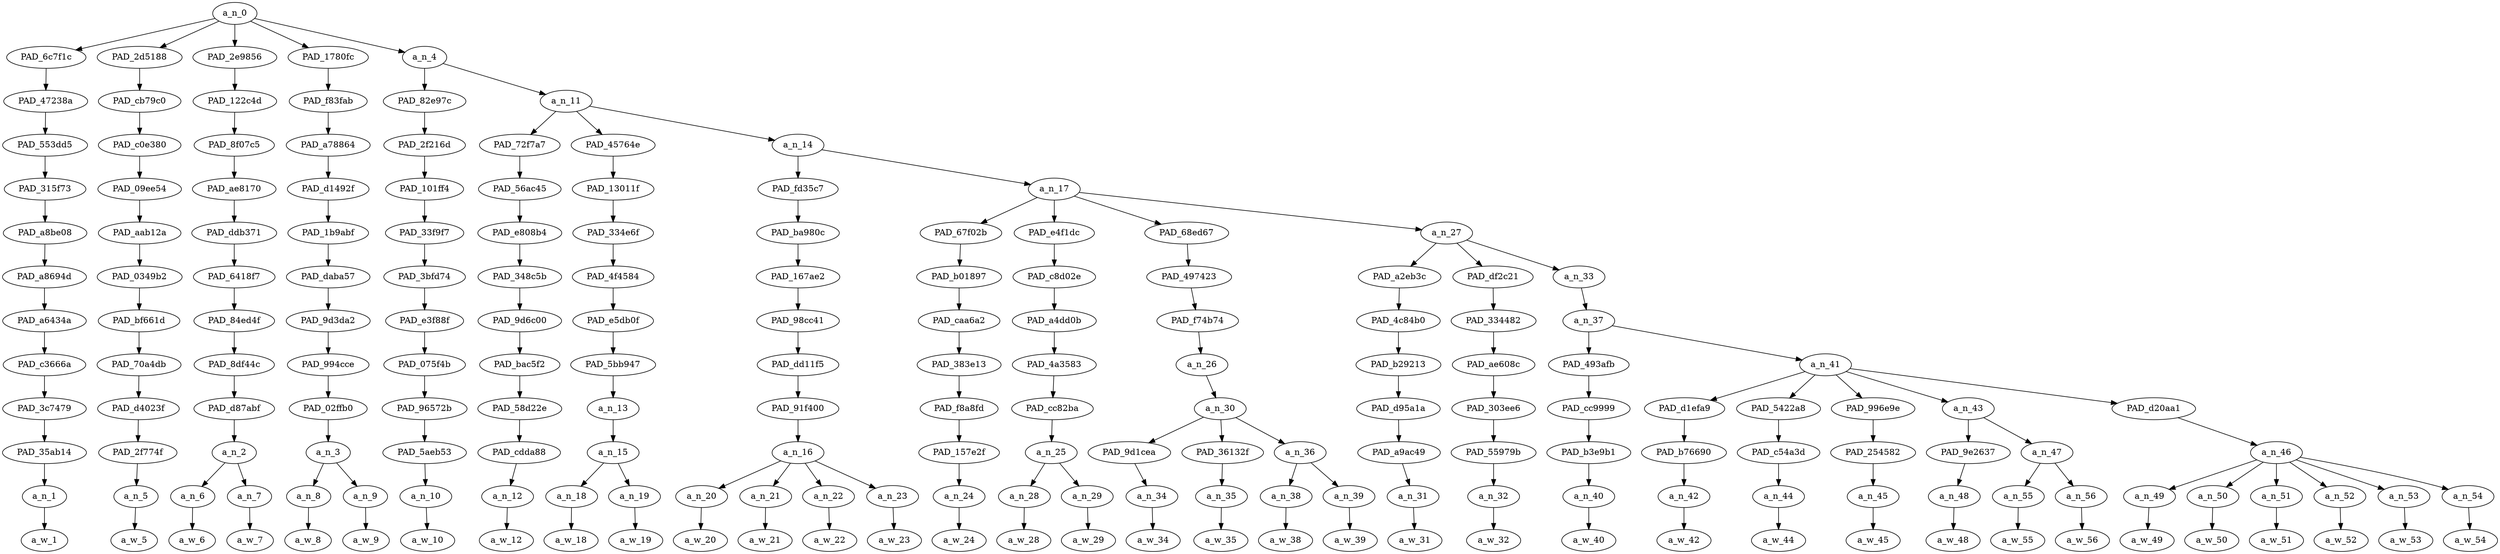 strict digraph "" {
	a_n_0	[div_dir=1,
		index=0,
		level=12,
		pos="9.40204861111111,12!",
		text_span="[0, 1, 2, 3, 4, 5, 6, 7, 8, 9, 10, 11, 12, 13, 14, 15, 16, 17, 18, 19, 20, 21, 22, 23, 24, 25, 26, 27, 28, 29, 30, 31, 32, 33, 34, \
35]",
		value=0.99999998];
	PAD_6c7f1c	[div_dir=1,
		index=0,
		level=11,
		pos="0.0,11!",
		text_span="[0]",
		value=0.08091267];
	a_n_0 -> PAD_6c7f1c;
	PAD_2d5188	[div_dir=1,
		index=4,
		level=11,
		pos="35.0,11!",
		text_span="[35]",
		value=0.03043299];
	a_n_0 -> PAD_2d5188;
	PAD_2e9856	[div_dir=1,
		index=1,
		level=11,
		pos="1.5,11!",
		text_span="[1, 2]",
		value=0.02657218];
	a_n_0 -> PAD_2e9856;
	PAD_1780fc	[div_dir=1,
		index=2,
		level=11,
		pos="3.5,11!",
		text_span="[3, 4]",
		value=0.07009053];
	a_n_0 -> PAD_1780fc;
	a_n_4	[div_dir=1,
		index=3,
		level=11,
		pos="7.010243055555556,11!",
		text_span="[5, 6, 7, 8, 9, 10, 11, 12, 13, 14, 15, 16, 17, 18, 19, 20, 21, 22, 23, 24, 25, 26, 27, 28, 29, 30, 31, 32, 33, 34]",
		value=0.79143053];
	a_n_0 -> a_n_4;
	PAD_47238a	[div_dir=1,
		index=0,
		level=10,
		pos="0.0,10!",
		text_span="[0]",
		value=0.08091267];
	PAD_6c7f1c -> PAD_47238a;
	PAD_553dd5	[div_dir=1,
		index=0,
		level=9,
		pos="0.0,9!",
		text_span="[0]",
		value=0.08091267];
	PAD_47238a -> PAD_553dd5;
	PAD_315f73	[div_dir=1,
		index=0,
		level=8,
		pos="0.0,8!",
		text_span="[0]",
		value=0.08091267];
	PAD_553dd5 -> PAD_315f73;
	PAD_a8be08	[div_dir=1,
		index=0,
		level=7,
		pos="0.0,7!",
		text_span="[0]",
		value=0.08091267];
	PAD_315f73 -> PAD_a8be08;
	PAD_a8694d	[div_dir=1,
		index=0,
		level=6,
		pos="0.0,6!",
		text_span="[0]",
		value=0.08091267];
	PAD_a8be08 -> PAD_a8694d;
	PAD_a6434a	[div_dir=1,
		index=0,
		level=5,
		pos="0.0,5!",
		text_span="[0]",
		value=0.08091267];
	PAD_a8694d -> PAD_a6434a;
	PAD_c3666a	[div_dir=1,
		index=0,
		level=4,
		pos="0.0,4!",
		text_span="[0]",
		value=0.08091267];
	PAD_a6434a -> PAD_c3666a;
	PAD_3c7479	[div_dir=1,
		index=0,
		level=3,
		pos="0.0,3!",
		text_span="[0]",
		value=0.08091267];
	PAD_c3666a -> PAD_3c7479;
	PAD_35ab14	[div_dir=1,
		index=0,
		level=2,
		pos="0.0,2!",
		text_span="[0]",
		value=0.08091267];
	PAD_3c7479 -> PAD_35ab14;
	a_n_1	[div_dir=1,
		index=0,
		level=1,
		pos="0.0,1!",
		text_span="[0]",
		value=0.08091267];
	PAD_35ab14 -> a_n_1;
	a_w_1	[div_dir=0,
		index=0,
		level=0,
		pos="0,0!",
		text_span="[0]",
		value=fanbloodytastic];
	a_n_1 -> a_w_1;
	PAD_cb79c0	[div_dir=1,
		index=5,
		level=10,
		pos="35.0,10!",
		text_span="[35]",
		value=0.03043299];
	PAD_2d5188 -> PAD_cb79c0;
	PAD_c0e380	[div_dir=1,
		index=7,
		level=9,
		pos="35.0,9!",
		text_span="[35]",
		value=0.03043299];
	PAD_cb79c0 -> PAD_c0e380;
	PAD_09ee54	[div_dir=1,
		index=8,
		level=8,
		pos="35.0,8!",
		text_span="[35]",
		value=0.03043299];
	PAD_c0e380 -> PAD_09ee54;
	PAD_aab12a	[div_dir=1,
		index=11,
		level=7,
		pos="35.0,7!",
		text_span="[35]",
		value=0.03043299];
	PAD_09ee54 -> PAD_aab12a;
	PAD_0349b2	[div_dir=1,
		index=13,
		level=6,
		pos="35.0,6!",
		text_span="[35]",
		value=0.03043299];
	PAD_aab12a -> PAD_0349b2;
	PAD_bf661d	[div_dir=1,
		index=13,
		level=5,
		pos="35.0,5!",
		text_span="[35]",
		value=0.03043299];
	PAD_0349b2 -> PAD_bf661d;
	PAD_70a4db	[div_dir=1,
		index=14,
		level=4,
		pos="35.0,4!",
		text_span="[35]",
		value=0.03043299];
	PAD_bf661d -> PAD_70a4db;
	PAD_d4023f	[div_dir=1,
		index=18,
		level=3,
		pos="35.0,3!",
		text_span="[35]",
		value=0.03043299];
	PAD_70a4db -> PAD_d4023f;
	PAD_2f774f	[div_dir=1,
		index=21,
		level=2,
		pos="35.0,2!",
		text_span="[35]",
		value=0.03043299];
	PAD_d4023f -> PAD_2f774f;
	a_n_5	[div_dir=1,
		index=35,
		level=1,
		pos="35.0,1!",
		text_span="[35]",
		value=0.03043299];
	PAD_2f774f -> a_n_5;
	a_w_5	[div_dir=0,
		index=35,
		level=0,
		pos="35,0!",
		text_span="[35]",
		value=👏3];
	a_n_5 -> a_w_5;
	PAD_122c4d	[div_dir=1,
		index=1,
		level=10,
		pos="1.5,10!",
		text_span="[1, 2]",
		value=0.02657218];
	PAD_2e9856 -> PAD_122c4d;
	PAD_8f07c5	[div_dir=1,
		index=1,
		level=9,
		pos="1.5,9!",
		text_span="[1, 2]",
		value=0.02657218];
	PAD_122c4d -> PAD_8f07c5;
	PAD_ae8170	[div_dir=1,
		index=1,
		level=8,
		pos="1.5,8!",
		text_span="[1, 2]",
		value=0.02657218];
	PAD_8f07c5 -> PAD_ae8170;
	PAD_ddb371	[div_dir=1,
		index=1,
		level=7,
		pos="1.5,7!",
		text_span="[1, 2]",
		value=0.02657218];
	PAD_ae8170 -> PAD_ddb371;
	PAD_6418f7	[div_dir=1,
		index=1,
		level=6,
		pos="1.5,6!",
		text_span="[1, 2]",
		value=0.02657218];
	PAD_ddb371 -> PAD_6418f7;
	PAD_84ed4f	[div_dir=1,
		index=1,
		level=5,
		pos="1.5,5!",
		text_span="[1, 2]",
		value=0.02657218];
	PAD_6418f7 -> PAD_84ed4f;
	PAD_8df44c	[div_dir=1,
		index=1,
		level=4,
		pos="1.5,4!",
		text_span="[1, 2]",
		value=0.02657218];
	PAD_84ed4f -> PAD_8df44c;
	PAD_d87abf	[div_dir=1,
		index=1,
		level=3,
		pos="1.5,3!",
		text_span="[1, 2]",
		value=0.02657218];
	PAD_8df44c -> PAD_d87abf;
	a_n_2	[div_dir=1,
		index=1,
		level=2,
		pos="1.5,2!",
		text_span="[1, 2]",
		value=0.02657218];
	PAD_d87abf -> a_n_2;
	a_n_6	[div_dir=1,
		index=1,
		level=1,
		pos="1.0,1!",
		text_span="[1]",
		value=0.01274540];
	a_n_2 -> a_n_6;
	a_n_7	[div_dir=1,
		index=2,
		level=1,
		pos="2.0,1!",
		text_span="[2]",
		value=0.01379754];
	a_n_2 -> a_n_7;
	a_w_6	[div_dir=0,
		index=1,
		level=0,
		pos="1,0!",
		text_span="[1]",
		value=by];
	a_n_6 -> a_w_6;
	a_w_7	[div_dir=0,
		index=2,
		level=0,
		pos="2,0!",
		text_span="[2]",
		value=time];
	a_n_7 -> a_w_7;
	PAD_f83fab	[div_dir=1,
		index=2,
		level=10,
		pos="3.5,10!",
		text_span="[3, 4]",
		value=0.07009053];
	PAD_1780fc -> PAD_f83fab;
	PAD_a78864	[div_dir=1,
		index=2,
		level=9,
		pos="3.5,9!",
		text_span="[3, 4]",
		value=0.07009053];
	PAD_f83fab -> PAD_a78864;
	PAD_d1492f	[div_dir=1,
		index=2,
		level=8,
		pos="3.5,8!",
		text_span="[3, 4]",
		value=0.07009053];
	PAD_a78864 -> PAD_d1492f;
	PAD_1b9abf	[div_dir=1,
		index=2,
		level=7,
		pos="3.5,7!",
		text_span="[3, 4]",
		value=0.07009053];
	PAD_d1492f -> PAD_1b9abf;
	PAD_daba57	[div_dir=1,
		index=2,
		level=6,
		pos="3.5,6!",
		text_span="[3, 4]",
		value=0.07009053];
	PAD_1b9abf -> PAD_daba57;
	PAD_9d3da2	[div_dir=1,
		index=2,
		level=5,
		pos="3.5,5!",
		text_span="[3, 4]",
		value=0.07009053];
	PAD_daba57 -> PAD_9d3da2;
	PAD_994cce	[div_dir=1,
		index=2,
		level=4,
		pos="3.5,4!",
		text_span="[3, 4]",
		value=0.07009053];
	PAD_9d3da2 -> PAD_994cce;
	PAD_02ffb0	[div_dir=1,
		index=2,
		level=3,
		pos="3.5,3!",
		text_span="[3, 4]",
		value=0.07009053];
	PAD_994cce -> PAD_02ffb0;
	a_n_3	[div_dir=1,
		index=2,
		level=2,
		pos="3.5,2!",
		text_span="[3, 4]",
		value=0.07009053];
	PAD_02ffb0 -> a_n_3;
	a_n_8	[div_dir=1,
		index=3,
		level=1,
		pos="3.0,1!",
		text_span="[3]",
		value=0.01645139];
	a_n_3 -> a_n_8;
	a_n_9	[div_dir=1,
		index=4,
		level=1,
		pos="4.0,1!",
		text_span="[4]",
		value=0.05349480];
	a_n_3 -> a_n_9;
	a_w_8	[div_dir=0,
		index=3,
		level=0,
		pos="3,0!",
		text_span="[3]",
		value=these];
	a_n_8 -> a_w_8;
	a_w_9	[div_dir=0,
		index=4,
		level=0,
		pos="4,0!",
		text_span="[4]",
		value=leeches];
	a_n_9 -> a_w_9;
	PAD_82e97c	[div_dir=-1,
		index=3,
		level=10,
		pos="5.0,10!",
		text_span="[5]",
		value=0.01508987];
	a_n_4 -> PAD_82e97c;
	a_n_11	[div_dir=1,
		index=4,
		level=10,
		pos="9.020486111111111,10!",
		text_span="[6, 7, 8, 9, 10, 11, 12, 13, 14, 15, 16, 17, 18, 19, 20, 21, 22, 23, 24, 25, 26, 27, 28, 29, 30, 31, 32, 33, 34]",
		value=0.77582791];
	a_n_4 -> a_n_11;
	PAD_2f216d	[div_dir=-1,
		index=3,
		level=9,
		pos="5.0,9!",
		text_span="[5]",
		value=0.01508987];
	PAD_82e97c -> PAD_2f216d;
	PAD_101ff4	[div_dir=-1,
		index=3,
		level=8,
		pos="5.0,8!",
		text_span="[5]",
		value=0.01508987];
	PAD_2f216d -> PAD_101ff4;
	PAD_33f9f7	[div_dir=-1,
		index=3,
		level=7,
		pos="5.0,7!",
		text_span="[5]",
		value=0.01508987];
	PAD_101ff4 -> PAD_33f9f7;
	PAD_3bfd74	[div_dir=-1,
		index=3,
		level=6,
		pos="5.0,6!",
		text_span="[5]",
		value=0.01508987];
	PAD_33f9f7 -> PAD_3bfd74;
	PAD_e3f88f	[div_dir=-1,
		index=3,
		level=5,
		pos="5.0,5!",
		text_span="[5]",
		value=0.01508987];
	PAD_3bfd74 -> PAD_e3f88f;
	PAD_075f4b	[div_dir=-1,
		index=3,
		level=4,
		pos="5.0,4!",
		text_span="[5]",
		value=0.01508987];
	PAD_e3f88f -> PAD_075f4b;
	PAD_96572b	[div_dir=-1,
		index=3,
		level=3,
		pos="5.0,3!",
		text_span="[5]",
		value=0.01508987];
	PAD_075f4b -> PAD_96572b;
	PAD_5aeb53	[div_dir=-1,
		index=3,
		level=2,
		pos="5.0,2!",
		text_span="[5]",
		value=0.01508987];
	PAD_96572b -> PAD_5aeb53;
	a_n_10	[div_dir=-1,
		index=5,
		level=1,
		pos="5.0,1!",
		text_span="[5]",
		value=0.01508987];
	PAD_5aeb53 -> a_n_10;
	a_w_10	[div_dir=0,
		index=5,
		level=0,
		pos="5,0!",
		text_span="[5]",
		value=are];
	a_n_10 -> a_w_10;
	PAD_72f7a7	[div_dir=1,
		index=4,
		level=9,
		pos="6.0,9!",
		text_span="[6]",
		value=0.01324503];
	a_n_11 -> PAD_72f7a7;
	PAD_45764e	[div_dir=1,
		index=5,
		level=9,
		pos="7.5,9!",
		text_span="[7, 8]",
		value=0.02657764];
	a_n_11 -> PAD_45764e;
	a_n_14	[div_dir=1,
		index=6,
		level=9,
		pos="13.561458333333334,9!",
		text_span="[9, 10, 11, 12, 13, 14, 15, 16, 17, 18, 19, 20, 21, 22, 23, 24, 25, 26, 27, 28, 29, 30, 31, 32, 33, 34]",
		value=0.73548397];
	a_n_11 -> a_n_14;
	PAD_56ac45	[div_dir=1,
		index=4,
		level=8,
		pos="6.0,8!",
		text_span="[6]",
		value=0.01324503];
	PAD_72f7a7 -> PAD_56ac45;
	PAD_e808b4	[div_dir=1,
		index=4,
		level=7,
		pos="6.0,7!",
		text_span="[6]",
		value=0.01324503];
	PAD_56ac45 -> PAD_e808b4;
	PAD_348c5b	[div_dir=1,
		index=4,
		level=6,
		pos="6.0,6!",
		text_span="[6]",
		value=0.01324503];
	PAD_e808b4 -> PAD_348c5b;
	PAD_9d6c00	[div_dir=1,
		index=4,
		level=5,
		pos="6.0,5!",
		text_span="[6]",
		value=0.01324503];
	PAD_348c5b -> PAD_9d6c00;
	PAD_bac5f2	[div_dir=1,
		index=4,
		level=4,
		pos="6.0,4!",
		text_span="[6]",
		value=0.01324503];
	PAD_9d6c00 -> PAD_bac5f2;
	PAD_58d22e	[div_dir=1,
		index=4,
		level=3,
		pos="6.0,3!",
		text_span="[6]",
		value=0.01324503];
	PAD_bac5f2 -> PAD_58d22e;
	PAD_cdda88	[div_dir=1,
		index=4,
		level=2,
		pos="6.0,2!",
		text_span="[6]",
		value=0.01324503];
	PAD_58d22e -> PAD_cdda88;
	a_n_12	[div_dir=1,
		index=6,
		level=1,
		pos="6.0,1!",
		text_span="[6]",
		value=0.01324503];
	PAD_cdda88 -> a_n_12;
	a_w_12	[div_dir=0,
		index=6,
		level=0,
		pos="6,0!",
		text_span="[6]",
		value=held];
	a_n_12 -> a_w_12;
	PAD_13011f	[div_dir=1,
		index=5,
		level=8,
		pos="7.5,8!",
		text_span="[7, 8]",
		value=0.02657764];
	PAD_45764e -> PAD_13011f;
	PAD_334e6f	[div_dir=1,
		index=5,
		level=7,
		pos="7.5,7!",
		text_span="[7, 8]",
		value=0.02657764];
	PAD_13011f -> PAD_334e6f;
	PAD_4f4584	[div_dir=1,
		index=5,
		level=6,
		pos="7.5,6!",
		text_span="[7, 8]",
		value=0.02657764];
	PAD_334e6f -> PAD_4f4584;
	PAD_e5db0f	[div_dir=1,
		index=5,
		level=5,
		pos="7.5,5!",
		text_span="[7, 8]",
		value=0.02657764];
	PAD_4f4584 -> PAD_e5db0f;
	PAD_5bb947	[div_dir=1,
		index=5,
		level=4,
		pos="7.5,4!",
		text_span="[7, 8]",
		value=0.02657764];
	PAD_e5db0f -> PAD_5bb947;
	a_n_13	[div_dir=1,
		index=5,
		level=3,
		pos="7.5,3!",
		text_span="[7, 8]",
		value=0.02657764];
	PAD_5bb947 -> a_n_13;
	a_n_15	[div_dir=1,
		index=5,
		level=2,
		pos="7.5,2!",
		text_span="[7, 8]",
		value=0.02655251];
	a_n_13 -> a_n_15;
	a_n_18	[div_dir=1,
		index=7,
		level=1,
		pos="7.0,1!",
		text_span="[7]",
		value=0.01140193];
	a_n_15 -> a_n_18;
	a_n_19	[div_dir=1,
		index=8,
		level=1,
		pos="8.0,1!",
		text_span="[8]",
		value=0.01512546];
	a_n_15 -> a_n_19;
	a_w_18	[div_dir=0,
		index=7,
		level=0,
		pos="7,0!",
		text_span="[7]",
		value=to];
	a_n_18 -> a_w_18;
	a_w_19	[div_dir=0,
		index=8,
		level=0,
		pos="8,0!",
		text_span="[8]",
		value=account];
	a_n_19 -> a_w_19;
	PAD_fd35c7	[div_dir=1,
		index=6,
		level=8,
		pos="10.5,8!",
		text_span="[9, 10, 11, 12]",
		value=0.18272188];
	a_n_14 -> PAD_fd35c7;
	a_n_17	[div_dir=1,
		index=7,
		level=8,
		pos="16.62291666666667,8!",
		text_span="[13, 14, 15, 16, 17, 18, 19, 20, 21, 22, 23, 24, 25, 26, 27, 28, 29, 30, 31, 32, 33, 34]",
		value=0.55222377];
	a_n_14 -> a_n_17;
	PAD_ba980c	[div_dir=1,
		index=6,
		level=7,
		pos="10.5,7!",
		text_span="[9, 10, 11, 12]",
		value=0.18272188];
	PAD_fd35c7 -> PAD_ba980c;
	PAD_167ae2	[div_dir=1,
		index=6,
		level=6,
		pos="10.5,6!",
		text_span="[9, 10, 11, 12]",
		value=0.18272188];
	PAD_ba980c -> PAD_167ae2;
	PAD_98cc41	[div_dir=1,
		index=6,
		level=5,
		pos="10.5,5!",
		text_span="[9, 10, 11, 12]",
		value=0.18272188];
	PAD_167ae2 -> PAD_98cc41;
	PAD_dd11f5	[div_dir=1,
		index=6,
		level=4,
		pos="10.5,4!",
		text_span="[9, 10, 11, 12]",
		value=0.18272188];
	PAD_98cc41 -> PAD_dd11f5;
	PAD_91f400	[div_dir=1,
		index=6,
		level=3,
		pos="10.5,3!",
		text_span="[9, 10, 11, 12]",
		value=0.18272188];
	PAD_dd11f5 -> PAD_91f400;
	a_n_16	[div_dir=1,
		index=6,
		level=2,
		pos="10.5,2!",
		text_span="[9, 10, 11, 12]",
		value=0.18272188];
	PAD_91f400 -> a_n_16;
	a_n_20	[div_dir=-1,
		index=9,
		level=1,
		pos="9.0,1!",
		text_span="[9]",
		value=0.01396258];
	a_n_16 -> a_n_20;
	a_n_21	[div_dir=1,
		index=10,
		level=1,
		pos="10.0,1!",
		text_span="[10]",
		value=0.01501705];
	a_n_16 -> a_n_21;
	a_n_22	[div_dir=1,
		index=11,
		level=1,
		pos="11.0,1!",
		text_span="[11]",
		value=0.10738401];
	a_n_16 -> a_n_22;
	a_n_23	[div_dir=1,
		index=12,
		level=1,
		pos="12.0,1!",
		text_span="[12]",
		value=0.04592182];
	a_n_16 -> a_n_23;
	a_w_20	[div_dir=0,
		index=9,
		level=0,
		pos="9,0!",
		text_span="[9]",
		value=especially];
	a_n_20 -> a_w_20;
	a_w_21	[div_dir=0,
		index=10,
		level=0,
		pos="10,0!",
		text_span="[10]",
		value=the];
	a_n_21 -> a_w_21;
	a_w_22	[div_dir=0,
		index=11,
		level=0,
		pos="11,0!",
		text_span="[11]",
		value=muzzie];
	a_n_22 -> a_w_22;
	a_w_23	[div_dir=0,
		index=12,
		level=0,
		pos="12,0!",
		text_span="[12]",
		value=scum];
	a_n_23 -> a_w_23;
	PAD_67f02b	[div_dir=1,
		index=7,
		level=7,
		pos="13.0,7!",
		text_span="[13]",
		value=0.01607167];
	a_n_17 -> PAD_67f02b;
	PAD_e4f1dc	[div_dir=1,
		index=8,
		level=7,
		pos="14.5,7!",
		text_span="[14, 15]",
		value=0.03936883];
	a_n_17 -> PAD_e4f1dc;
	PAD_68ed67	[div_dir=1,
		index=9,
		level=7,
		pos="17.166666666666668,7!",
		text_span="[16, 17, 18, 19]",
		value=0.09733846];
	a_n_17 -> PAD_68ed67;
	a_n_27	[div_dir=1,
		index=10,
		level=7,
		pos="21.825,7!",
		text_span="[20, 21, 22, 23, 24, 25, 26, 27, 28, 29, 30, 31, 32, 33, 34]",
		value=0.39908161];
	a_n_17 -> a_n_27;
	PAD_b01897	[div_dir=1,
		index=7,
		level=6,
		pos="13.0,6!",
		text_span="[13]",
		value=0.01607167];
	PAD_67f02b -> PAD_b01897;
	PAD_caa6a2	[div_dir=1,
		index=7,
		level=5,
		pos="13.0,5!",
		text_span="[13]",
		value=0.01607167];
	PAD_b01897 -> PAD_caa6a2;
	PAD_383e13	[div_dir=1,
		index=7,
		level=4,
		pos="13.0,4!",
		text_span="[13]",
		value=0.01607167];
	PAD_caa6a2 -> PAD_383e13;
	PAD_f8a8fd	[div_dir=1,
		index=7,
		level=3,
		pos="13.0,3!",
		text_span="[13]",
		value=0.01607167];
	PAD_383e13 -> PAD_f8a8fd;
	PAD_157e2f	[div_dir=1,
		index=7,
		level=2,
		pos="13.0,2!",
		text_span="[13]",
		value=0.01607167];
	PAD_f8a8fd -> PAD_157e2f;
	a_n_24	[div_dir=1,
		index=13,
		level=1,
		pos="13.0,1!",
		text_span="[13]",
		value=0.01607167];
	PAD_157e2f -> a_n_24;
	a_w_24	[div_dir=0,
		index=13,
		level=0,
		pos="13,0!",
		text_span="[13]",
		value=taking];
	a_n_24 -> a_w_24;
	PAD_c8d02e	[div_dir=1,
		index=8,
		level=6,
		pos="14.5,6!",
		text_span="[14, 15]",
		value=0.03936883];
	PAD_e4f1dc -> PAD_c8d02e;
	PAD_a4dd0b	[div_dir=1,
		index=8,
		level=5,
		pos="14.5,5!",
		text_span="[14, 15]",
		value=0.03936883];
	PAD_c8d02e -> PAD_a4dd0b;
	PAD_4a3583	[div_dir=1,
		index=8,
		level=4,
		pos="14.5,4!",
		text_span="[14, 15]",
		value=0.03936883];
	PAD_a4dd0b -> PAD_4a3583;
	PAD_cc82ba	[div_dir=1,
		index=8,
		level=3,
		pos="14.5,3!",
		text_span="[14, 15]",
		value=0.03936883];
	PAD_4a3583 -> PAD_cc82ba;
	a_n_25	[div_dir=1,
		index=8,
		level=2,
		pos="14.5,2!",
		text_span="[14, 15]",
		value=0.03936883];
	PAD_cc82ba -> a_n_25;
	a_n_28	[div_dir=1,
		index=14,
		level=1,
		pos="14.0,1!",
		text_span="[14]",
		value=0.01652418];
	a_n_25 -> a_n_28;
	a_n_29	[div_dir=1,
		index=15,
		level=1,
		pos="15.0,1!",
		text_span="[15]",
		value=0.02274415];
	a_n_25 -> a_n_29;
	a_w_28	[div_dir=0,
		index=14,
		level=0,
		pos="14,0!",
		text_span="[14]",
		value="<number>"];
	a_n_28 -> a_w_28;
	a_w_29	[div_dir=0,
		index=15,
		level=0,
		pos="15,0!",
		text_span="[15]",
		value=wives];
	a_n_29 -> a_w_29;
	PAD_497423	[div_dir=1,
		index=9,
		level=6,
		pos="17.166666666666668,6!",
		text_span="[16, 17, 18, 19]",
		value=0.09733846];
	PAD_68ed67 -> PAD_497423;
	PAD_f74b74	[div_dir=1,
		index=9,
		level=5,
		pos="17.166666666666668,5!",
		text_span="[16, 17, 18, 19]",
		value=0.09733846];
	PAD_497423 -> PAD_f74b74;
	a_n_26	[div_dir=1,
		index=9,
		level=4,
		pos="17.166666666666668,4!",
		text_span="[16, 17, 18, 19]",
		value=0.09733846];
	PAD_f74b74 -> a_n_26;
	a_n_30	[div_dir=1,
		index=9,
		level=3,
		pos="17.166666666666668,3!",
		text_span="[16, 17, 18, 19]",
		value=0.09696072];
	a_n_26 -> a_n_30;
	PAD_9d1cea	[div_dir=1,
		index=9,
		level=2,
		pos="16.0,2!",
		text_span="[16]",
		value=0.02998685];
	a_n_30 -> PAD_9d1cea;
	PAD_36132f	[div_dir=1,
		index=10,
		level=2,
		pos="17.0,2!",
		text_span="[17]",
		value=0.02518288];
	a_n_30 -> PAD_36132f;
	a_n_36	[div_dir=1,
		index=11,
		level=2,
		pos="18.5,2!",
		text_span="[18, 19]",
		value=0.04141325];
	a_n_30 -> a_n_36;
	a_n_34	[div_dir=1,
		index=16,
		level=1,
		pos="16.0,1!",
		text_span="[16]",
		value=0.02998685];
	PAD_9d1cea -> a_n_34;
	a_w_34	[div_dir=0,
		index=16,
		level=0,
		pos="16,0!",
		text_span="[16]",
		value=breeding];
	a_n_34 -> a_w_34;
	a_n_35	[div_dir=1,
		index=17,
		level=1,
		pos="17.0,1!",
		text_span="[17]",
		value=0.02518288];
	PAD_36132f -> a_n_35;
	a_w_35	[div_dir=0,
		index=17,
		level=0,
		pos="17,0!",
		text_span="[17]",
		value=kids];
	a_n_35 -> a_w_35;
	a_n_38	[div_dir=1,
		index=18,
		level=1,
		pos="18.0,1!",
		text_span="[18]",
		value=0.01725591];
	a_n_36 -> a_n_38;
	a_n_39	[div_dir=1,
		index=19,
		level=1,
		pos="19.0,1!",
		text_span="[19]",
		value=0.02397579];
	a_n_36 -> a_n_39;
	a_w_38	[div_dir=0,
		index=18,
		level=0,
		pos="18,0!",
		text_span="[18]",
		value=like];
	a_n_38 -> a_w_38;
	a_w_39	[div_dir=0,
		index=19,
		level=0,
		pos="19,0!",
		text_span="[19]",
		value=rabbits];
	a_n_39 -> a_w_39;
	PAD_a2eb3c	[div_dir=1,
		index=10,
		level=6,
		pos="20.0,6!",
		text_span="[20]",
		value=0.01364225];
	a_n_27 -> PAD_a2eb3c;
	PAD_df2c21	[div_dir=1,
		index=11,
		level=6,
		pos="21.0,6!",
		text_span="[21]",
		value=0.01312873];
	a_n_27 -> PAD_df2c21;
	a_n_33	[div_dir=1,
		index=12,
		level=6,
		pos="24.475,6!",
		text_span="[22, 23, 24, 25, 26, 27, 28, 29, 30, 31, 32, 33, 34]",
		value=0.37211681];
	a_n_27 -> a_n_33;
	PAD_4c84b0	[div_dir=1,
		index=10,
		level=5,
		pos="20.0,5!",
		text_span="[20]",
		value=0.01364225];
	PAD_a2eb3c -> PAD_4c84b0;
	PAD_b29213	[div_dir=1,
		index=10,
		level=4,
		pos="20.0,4!",
		text_span="[20]",
		value=0.01364225];
	PAD_4c84b0 -> PAD_b29213;
	PAD_d95a1a	[div_dir=1,
		index=10,
		level=3,
		pos="20.0,3!",
		text_span="[20]",
		value=0.01364225];
	PAD_b29213 -> PAD_d95a1a;
	PAD_a9ac49	[div_dir=1,
		index=12,
		level=2,
		pos="20.0,2!",
		text_span="[20]",
		value=0.01364225];
	PAD_d95a1a -> PAD_a9ac49;
	a_n_31	[div_dir=1,
		index=20,
		level=1,
		pos="20.0,1!",
		text_span="[20]",
		value=0.01364225];
	PAD_a9ac49 -> a_n_31;
	a_w_31	[div_dir=0,
		index=20,
		level=0,
		pos="20,0!",
		text_span="[20]",
		value=in];
	a_n_31 -> a_w_31;
	PAD_334482	[div_dir=1,
		index=11,
		level=5,
		pos="21.0,5!",
		text_span="[21]",
		value=0.01312873];
	PAD_df2c21 -> PAD_334482;
	PAD_ae608c	[div_dir=1,
		index=11,
		level=4,
		pos="21.0,4!",
		text_span="[21]",
		value=0.01312873];
	PAD_334482 -> PAD_ae608c;
	PAD_303ee6	[div_dir=1,
		index=11,
		level=3,
		pos="21.0,3!",
		text_span="[21]",
		value=0.01312873];
	PAD_ae608c -> PAD_303ee6;
	PAD_55979b	[div_dir=1,
		index=13,
		level=2,
		pos="21.0,2!",
		text_span="[21]",
		value=0.01312873];
	PAD_303ee6 -> PAD_55979b;
	a_n_32	[div_dir=1,
		index=21,
		level=1,
		pos="21.0,1!",
		text_span="[21]",
		value=0.01312873];
	PAD_55979b -> a_n_32;
	a_w_32	[div_dir=0,
		index=21,
		level=0,
		pos="21,0!",
		text_span="[21]",
		value=order];
	a_n_32 -> a_w_32;
	a_n_37	[div_dir=1,
		index=12,
		level=5,
		pos="24.475,5!",
		text_span="[22, 23, 24, 25, 26, 27, 28, 29, 30, 31, 32, 33, 34]",
		value=0.37191900];
	a_n_33 -> a_n_37;
	PAD_493afb	[div_dir=-1,
		index=12,
		level=4,
		pos="22.0,4!",
		text_span="[22]",
		value=0.01231674];
	a_n_37 -> PAD_493afb;
	a_n_41	[div_dir=1,
		index=13,
		level=4,
		pos="26.95,4!",
		text_span="[23, 24, 25, 26, 27, 28, 29, 30, 31, 32, 33, 34]",
		value=0.35940445];
	a_n_37 -> a_n_41;
	PAD_cc9999	[div_dir=-1,
		index=12,
		level=3,
		pos="22.0,3!",
		text_span="[22]",
		value=0.01231674];
	PAD_493afb -> PAD_cc9999;
	PAD_b3e9b1	[div_dir=-1,
		index=14,
		level=2,
		pos="22.0,2!",
		text_span="[22]",
		value=0.01231674];
	PAD_cc9999 -> PAD_b3e9b1;
	a_n_40	[div_dir=-1,
		index=22,
		level=1,
		pos="22.0,1!",
		text_span="[22]",
		value=0.01231674];
	PAD_b3e9b1 -> a_n_40;
	a_w_40	[div_dir=0,
		index=22,
		level=0,
		pos="22,0!",
		text_span="[22]",
		value=to1];
	a_n_40 -> a_w_40;
	PAD_d1efa9	[div_dir=1,
		index=13,
		level=3,
		pos="23.0,3!",
		text_span="[23]",
		value=0.01553817];
	a_n_41 -> PAD_d1efa9;
	PAD_5422a8	[div_dir=1,
		index=15,
		level=3,
		pos="27.0,3!",
		text_span="[27]",
		value=0.01851568];
	a_n_41 -> PAD_5422a8;
	PAD_996e9e	[div_dir=1,
		index=16,
		level=3,
		pos="28.0,3!",
		text_span="[28]",
		value=0.01992960];
	a_n_41 -> PAD_996e9e;
	a_n_43	[div_dir=1,
		index=14,
		level=3,
		pos="25.25,3!",
		text_span="[24, 25, 26]",
		value=0.08358451];
	a_n_41 -> a_n_43;
	PAD_d20aa1	[div_dir=-1,
		index=17,
		level=3,
		pos="31.5,3!",
		text_span="[29, 30, 31, 32, 33, 34]",
		value=0.22162480];
	a_n_41 -> PAD_d20aa1;
	PAD_b76690	[div_dir=1,
		index=15,
		level=2,
		pos="23.0,2!",
		text_span="[23]",
		value=0.01553817];
	PAD_d1efa9 -> PAD_b76690;
	a_n_42	[div_dir=1,
		index=23,
		level=1,
		pos="23.0,1!",
		text_span="[23]",
		value=0.01553817];
	PAD_b76690 -> a_n_42;
	a_w_42	[div_dir=0,
		index=23,
		level=0,
		pos="23,0!",
		text_span="[23]",
		value=increase];
	a_n_42 -> a_w_42;
	PAD_c54a3d	[div_dir=1,
		index=18,
		level=2,
		pos="27.0,2!",
		text_span="[27]",
		value=0.01851568];
	PAD_5422a8 -> PAD_c54a3d;
	a_n_44	[div_dir=1,
		index=27,
		level=1,
		pos="27.0,1!",
		text_span="[27]",
		value=0.01851568];
	PAD_c54a3d -> a_n_44;
	a_w_44	[div_dir=0,
		index=27,
		level=0,
		pos="27,0!",
		text_span="[27]",
		value=ur];
	a_n_44 -> a_w_44;
	PAD_254582	[div_dir=1,
		index=19,
		level=2,
		pos="28.0,2!",
		text_span="[28]",
		value=0.01992960];
	PAD_996e9e -> PAD_254582;
	a_n_45	[div_dir=1,
		index=28,
		level=1,
		pos="28.0,1!",
		text_span="[28]",
		value=0.01992960];
	PAD_254582 -> a_n_45;
	a_w_45	[div_dir=0,
		index=28,
		level=0,
		pos="28,0!",
		text_span="[28]",
		value=simply];
	a_n_45 -> a_w_45;
	PAD_9e2637	[div_dir=1,
		index=17,
		level=2,
		pos="26.0,2!",
		text_span="[26]",
		value=0.04196879];
	a_n_43 -> PAD_9e2637;
	a_n_47	[div_dir=1,
		index=16,
		level=2,
		pos="24.5,2!",
		text_span="[24, 25]",
		value=0.04136851];
	a_n_43 -> a_n_47;
	a_n_48	[div_dir=1,
		index=26,
		level=1,
		pos="26.0,1!",
		text_span="[26]",
		value=0.04196879];
	PAD_9e2637 -> a_n_48;
	a_w_48	[div_dir=0,
		index=26,
		level=0,
		pos="26,0!",
		text_span="[26]",
		value=potus];
	a_n_48 -> a_w_48;
	a_n_55	[div_dir=1,
		index=24,
		level=1,
		pos="24.0,1!",
		text_span="[24]",
		value=0.02363714];
	a_n_47 -> a_n_55;
	a_n_56	[div_dir=1,
		index=25,
		level=1,
		pos="25.0,1!",
		text_span="[25]",
		value=0.01755910];
	a_n_47 -> a_n_56;
	a_w_55	[div_dir=0,
		index=24,
		level=0,
		pos="24,0!",
		text_span="[24]",
		value=welfare];
	a_n_55 -> a_w_55;
	a_w_56	[div_dir=0,
		index=25,
		level=0,
		pos="25,0!",
		text_span="[25]",
		value=payments];
	a_n_56 -> a_w_56;
	a_n_46	[div_dir=-1,
		index=20,
		level=2,
		pos="31.5,2!",
		text_span="[29, 30, 31, 32, 33, 34]",
		value=0.22162480];
	PAD_d20aa1 -> a_n_46;
	a_n_49	[div_dir=-1,
		index=29,
		level=1,
		pos="29.0,1!",
		text_span="[29]",
		value=0.03227223];
	a_n_46 -> a_n_49;
	a_n_50	[div_dir=-1,
		index=30,
		level=1,
		pos="30.0,1!",
		text_span="[30]",
		value=0.01758025];
	a_n_46 -> a_n_50;
	a_n_51	[div_dir=1,
		index=31,
		level=1,
		pos="31.0,1!",
		text_span="[31]",
		value=0.02702829];
	a_n_46 -> a_n_51;
	a_n_52	[div_dir=1,
		index=32,
		level=1,
		pos="32.0,1!",
		text_span="[32]",
		value=0.03992035];
	a_n_46 -> a_n_52;
	a_n_53	[div_dir=-1,
		index=33,
		level=1,
		pos="33.0,1!",
		text_span="[33]",
		value=0.04938316];
	a_n_46 -> a_n_53;
	a_n_54	[div_dir=-1,
		index=34,
		level=1,
		pos="34.0,1!",
		text_span="[34]",
		value=0.05542597];
	a_n_46 -> a_n_54;
	a_w_49	[div_dir=0,
		index=29,
		level=0,
		pos="29,0!",
		text_span="[29]",
		value=the1];
	a_n_49 -> a_w_49;
	a_w_50	[div_dir=0,
		index=30,
		level=0,
		pos="30,0!",
		text_span="[30]",
		value=best];
	a_n_50 -> a_w_50;
	a_w_51	[div_dir=0,
		index=31,
		level=0,
		pos="31,0!",
		text_span="[31]",
		value=👍];
	a_n_51 -> a_w_51;
	a_w_52	[div_dir=0,
		index=32,
		level=0,
		pos="32,0!",
		text_span="[32]",
		value=👏];
	a_n_52 -> a_w_52;
	a_w_53	[div_dir=0,
		index=33,
		level=0,
		pos="33,0!",
		text_span="[33]",
		value=👏1];
	a_n_53 -> a_w_53;
	a_w_54	[div_dir=0,
		index=34,
		level=0,
		pos="34,0!",
		text_span="[34]",
		value=👏2];
	a_n_54 -> a_w_54;
}
